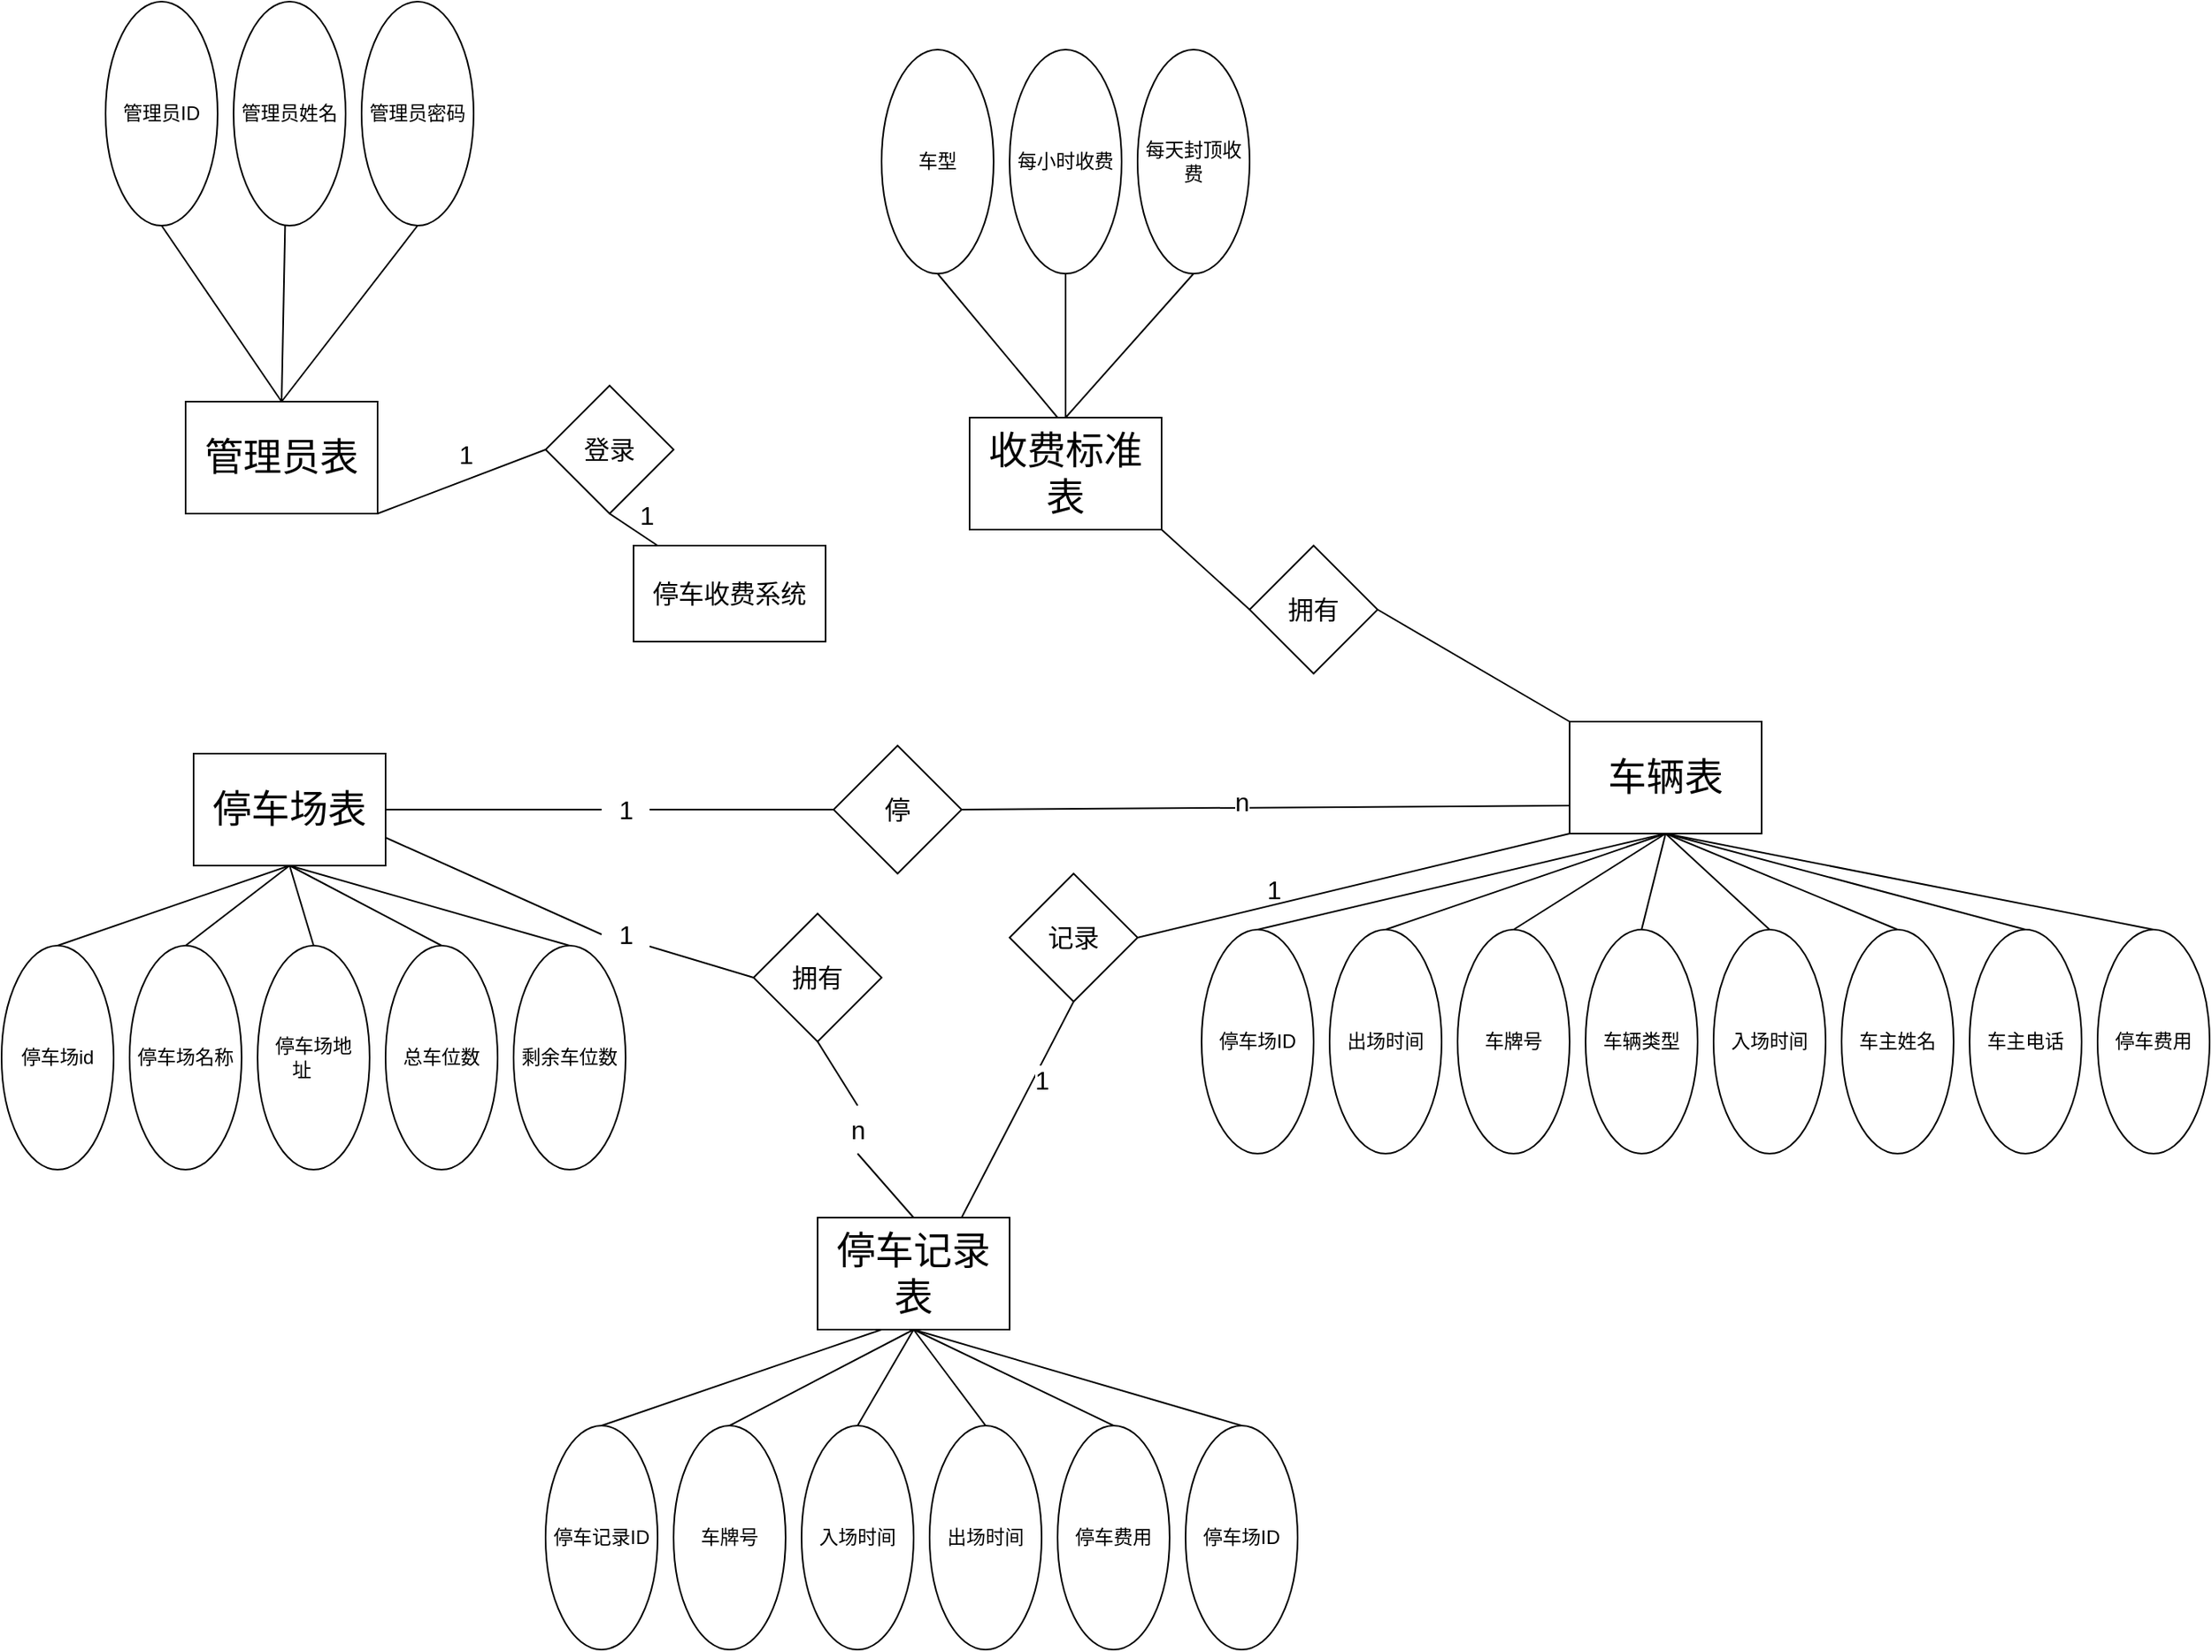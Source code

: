 <mxfile version="22.1.11" type="github">
  <diagram id="R2lEEEUBdFMjLlhIrx00" name="Page-1">
    <mxGraphModel dx="1870" dy="1582" grid="1" gridSize="10" guides="1" tooltips="1" connect="1" arrows="0" fold="1" page="0" pageScale="1" pageWidth="850" pageHeight="1100" math="0" shadow="0" extFonts="Permanent Marker^https://fonts.googleapis.com/css?family=Permanent+Marker">
      <root>
        <mxCell id="0" />
        <mxCell id="1" parent="0" />
        <mxCell id="1tauZRSach9wL7uKG2By-26" value="" style="rounded=0;orthogonalLoop=1;jettySize=auto;html=1;startFill=1;endArrow=none;endFill=0;exitX=0.5;exitY=1;exitDx=0;exitDy=0;entryX=0.5;entryY=0;entryDx=0;entryDy=0;" parent="1" source="1tauZRSach9wL7uKG2By-21" target="1tauZRSach9wL7uKG2By-25" edge="1">
          <mxGeometry relative="1" as="geometry">
            <mxPoint x="-100" y="340" as="sourcePoint" />
            <mxPoint x="-240.754" y="399.699" as="targetPoint" />
          </mxGeometry>
        </mxCell>
        <mxCell id="1tauZRSach9wL7uKG2By-21" value="&lt;font style=&quot;font-size: 24px;&quot;&gt;停车场表&lt;/font&gt;" style="rounded=0;whiteSpace=wrap;html=1;" parent="1" vertex="1">
          <mxGeometry x="-210" y="250" width="120" height="70" as="geometry" />
        </mxCell>
        <mxCell id="1tauZRSach9wL7uKG2By-25" value="停车场id" style="ellipse;whiteSpace=wrap;html=1;rounded=0;" parent="1" vertex="1">
          <mxGeometry x="-330" y="370" width="70" height="140" as="geometry" />
        </mxCell>
        <mxCell id="1tauZRSach9wL7uKG2By-44" style="edgeStyle=none;rounded=0;orthogonalLoop=1;jettySize=auto;html=1;exitX=0.5;exitY=0;exitDx=0;exitDy=0;endArrow=none;endFill=0;entryX=0.5;entryY=1;entryDx=0;entryDy=0;" parent="1" source="1tauZRSach9wL7uKG2By-37" target="1tauZRSach9wL7uKG2By-21" edge="1">
          <mxGeometry relative="1" as="geometry">
            <mxPoint x="20" y="320" as="targetPoint" />
          </mxGeometry>
        </mxCell>
        <mxCell id="1tauZRSach9wL7uKG2By-37" value="剩余车位数" style="ellipse;whiteSpace=wrap;html=1;rounded=0;" parent="1" vertex="1">
          <mxGeometry x="-10" y="370" width="70" height="140" as="geometry" />
        </mxCell>
        <mxCell id="1tauZRSach9wL7uKG2By-42" style="edgeStyle=none;rounded=0;orthogonalLoop=1;jettySize=auto;html=1;exitX=0.5;exitY=0;exitDx=0;exitDy=0;endArrow=none;endFill=0;entryX=0.5;entryY=1;entryDx=0;entryDy=0;" parent="1" source="1tauZRSach9wL7uKG2By-38" target="1tauZRSach9wL7uKG2By-21" edge="1">
          <mxGeometry relative="1" as="geometry">
            <mxPoint x="-90" y="320" as="targetPoint" />
          </mxGeometry>
        </mxCell>
        <mxCell id="1tauZRSach9wL7uKG2By-38" value="停车场地址&lt;span style=&quot;white-space: pre;&quot;&gt;&#x9;&lt;/span&gt;" style="ellipse;whiteSpace=wrap;html=1;rounded=0;" parent="1" vertex="1">
          <mxGeometry x="-170" y="370" width="70" height="140" as="geometry" />
        </mxCell>
        <mxCell id="1tauZRSach9wL7uKG2By-39" value="停车场名称" style="ellipse;whiteSpace=wrap;html=1;rounded=0;" parent="1" vertex="1">
          <mxGeometry x="-250" y="370" width="70" height="140" as="geometry" />
        </mxCell>
        <mxCell id="1tauZRSach9wL7uKG2By-43" style="edgeStyle=none;rounded=0;orthogonalLoop=1;jettySize=auto;html=1;exitX=0.5;exitY=0;exitDx=0;exitDy=0;entryX=0.5;entryY=1;entryDx=0;entryDy=0;endArrow=none;endFill=0;" parent="1" source="1tauZRSach9wL7uKG2By-40" target="1tauZRSach9wL7uKG2By-21" edge="1">
          <mxGeometry relative="1" as="geometry" />
        </mxCell>
        <mxCell id="1tauZRSach9wL7uKG2By-40" value="总车位数" style="ellipse;whiteSpace=wrap;html=1;rounded=0;" parent="1" vertex="1">
          <mxGeometry x="-90" y="370" width="70" height="140" as="geometry" />
        </mxCell>
        <mxCell id="1tauZRSach9wL7uKG2By-41" value="" style="rounded=0;orthogonalLoop=1;jettySize=auto;html=1;startFill=1;endArrow=none;endFill=0;exitX=0.5;exitY=1;exitDx=0;exitDy=0;entryX=0.5;entryY=0;entryDx=0;entryDy=0;" parent="1" source="1tauZRSach9wL7uKG2By-21" target="1tauZRSach9wL7uKG2By-39" edge="1">
          <mxGeometry relative="1" as="geometry">
            <mxPoint x="-80" y="330" as="sourcePoint" />
            <mxPoint x="-215" y="380" as="targetPoint" />
          </mxGeometry>
        </mxCell>
        <mxCell id="-XoWMStK8TyUVZDi1IRm-20" value="" style="rounded=0;orthogonalLoop=1;jettySize=auto;html=1;startFill=1;endArrow=none;endFill=0;exitX=0.5;exitY=1;exitDx=0;exitDy=0;entryX=0.5;entryY=0;entryDx=0;entryDy=0;" edge="1" parent="1" source="-XoWMStK8TyUVZDi1IRm-21" target="-XoWMStK8TyUVZDi1IRm-22">
          <mxGeometry relative="1" as="geometry">
            <mxPoint x="810" y="330" as="sourcePoint" />
            <mxPoint x="669.246" y="389.699" as="targetPoint" />
          </mxGeometry>
        </mxCell>
        <mxCell id="-XoWMStK8TyUVZDi1IRm-21" value="&lt;span style=&quot;font-size: 24px;&quot;&gt;车辆表&lt;/span&gt;" style="rounded=0;whiteSpace=wrap;html=1;" vertex="1" parent="1">
          <mxGeometry x="650" y="230" width="120" height="70" as="geometry" />
        </mxCell>
        <mxCell id="-XoWMStK8TyUVZDi1IRm-22" value="车牌号" style="ellipse;whiteSpace=wrap;html=1;rounded=0;" vertex="1" parent="1">
          <mxGeometry x="580" y="360" width="70" height="140" as="geometry" />
        </mxCell>
        <mxCell id="-XoWMStK8TyUVZDi1IRm-23" style="edgeStyle=none;rounded=0;orthogonalLoop=1;jettySize=auto;html=1;exitX=0.5;exitY=0;exitDx=0;exitDy=0;endArrow=none;endFill=0;entryX=0.5;entryY=1;entryDx=0;entryDy=0;" edge="1" parent="1" source="-XoWMStK8TyUVZDi1IRm-24" target="-XoWMStK8TyUVZDi1IRm-21">
          <mxGeometry relative="1" as="geometry">
            <mxPoint x="930" y="310" as="targetPoint" />
          </mxGeometry>
        </mxCell>
        <mxCell id="-XoWMStK8TyUVZDi1IRm-24" value="车主电话" style="ellipse;whiteSpace=wrap;html=1;rounded=0;" vertex="1" parent="1">
          <mxGeometry x="900" y="360" width="70" height="140" as="geometry" />
        </mxCell>
        <mxCell id="-XoWMStK8TyUVZDi1IRm-25" style="edgeStyle=none;rounded=0;orthogonalLoop=1;jettySize=auto;html=1;exitX=0.5;exitY=0;exitDx=0;exitDy=0;endArrow=none;endFill=0;entryX=0.5;entryY=1;entryDx=0;entryDy=0;" edge="1" parent="1" source="-XoWMStK8TyUVZDi1IRm-26" target="-XoWMStK8TyUVZDi1IRm-21">
          <mxGeometry relative="1" as="geometry">
            <mxPoint x="820" y="310" as="targetPoint" />
          </mxGeometry>
        </mxCell>
        <mxCell id="-XoWMStK8TyUVZDi1IRm-26" value="入场时间" style="ellipse;whiteSpace=wrap;html=1;rounded=0;" vertex="1" parent="1">
          <mxGeometry x="740" y="360" width="70" height="140" as="geometry" />
        </mxCell>
        <mxCell id="-XoWMStK8TyUVZDi1IRm-27" value="车辆类型" style="ellipse;whiteSpace=wrap;html=1;rounded=0;" vertex="1" parent="1">
          <mxGeometry x="660" y="360" width="70" height="140" as="geometry" />
        </mxCell>
        <mxCell id="-XoWMStK8TyUVZDi1IRm-28" style="edgeStyle=none;rounded=0;orthogonalLoop=1;jettySize=auto;html=1;exitX=0.5;exitY=0;exitDx=0;exitDy=0;entryX=0.5;entryY=1;entryDx=0;entryDy=0;endArrow=none;endFill=0;" edge="1" parent="1" source="-XoWMStK8TyUVZDi1IRm-29" target="-XoWMStK8TyUVZDi1IRm-21">
          <mxGeometry relative="1" as="geometry" />
        </mxCell>
        <mxCell id="-XoWMStK8TyUVZDi1IRm-29" value="车主姓名" style="ellipse;whiteSpace=wrap;html=1;rounded=0;" vertex="1" parent="1">
          <mxGeometry x="820" y="360" width="70" height="140" as="geometry" />
        </mxCell>
        <mxCell id="-XoWMStK8TyUVZDi1IRm-30" value="" style="rounded=0;orthogonalLoop=1;jettySize=auto;html=1;startFill=1;endArrow=none;endFill=0;exitX=0.5;exitY=1;exitDx=0;exitDy=0;entryX=0.5;entryY=0;entryDx=0;entryDy=0;" edge="1" parent="1" source="-XoWMStK8TyUVZDi1IRm-21" target="-XoWMStK8TyUVZDi1IRm-27">
          <mxGeometry relative="1" as="geometry">
            <mxPoint x="830" y="320" as="sourcePoint" />
            <mxPoint x="695" y="370" as="targetPoint" />
          </mxGeometry>
        </mxCell>
        <mxCell id="-XoWMStK8TyUVZDi1IRm-39" style="edgeStyle=none;curved=1;rounded=0;orthogonalLoop=1;jettySize=auto;html=1;exitX=0.5;exitY=0;exitDx=0;exitDy=0;fontSize=12;startSize=8;endSize=8;endArrow=none;endFill=0;entryX=0.5;entryY=1;entryDx=0;entryDy=0;" edge="1" parent="1" source="-XoWMStK8TyUVZDi1IRm-32" target="-XoWMStK8TyUVZDi1IRm-21">
          <mxGeometry relative="1" as="geometry">
            <mxPoint x="760" y="310" as="targetPoint" />
          </mxGeometry>
        </mxCell>
        <mxCell id="-XoWMStK8TyUVZDi1IRm-32" value="停车费用" style="ellipse;whiteSpace=wrap;html=1;rounded=0;" vertex="1" parent="1">
          <mxGeometry x="980" y="360" width="70" height="140" as="geometry" />
        </mxCell>
        <mxCell id="-XoWMStK8TyUVZDi1IRm-37" style="edgeStyle=none;curved=1;rounded=0;orthogonalLoop=1;jettySize=auto;html=1;exitX=0.5;exitY=0;exitDx=0;exitDy=0;fontSize=12;startSize=8;endSize=8;endArrow=none;endFill=0;" edge="1" parent="1" source="-XoWMStK8TyUVZDi1IRm-35">
          <mxGeometry relative="1" as="geometry">
            <mxPoint x="710" y="300" as="targetPoint" />
          </mxGeometry>
        </mxCell>
        <mxCell id="-XoWMStK8TyUVZDi1IRm-35" value="出场时间" style="ellipse;whiteSpace=wrap;html=1;rounded=0;" vertex="1" parent="1">
          <mxGeometry x="500" y="360" width="70" height="140" as="geometry" />
        </mxCell>
        <mxCell id="-XoWMStK8TyUVZDi1IRm-38" style="edgeStyle=none;curved=1;rounded=0;orthogonalLoop=1;jettySize=auto;html=1;exitX=0.5;exitY=0;exitDx=0;exitDy=0;fontSize=12;startSize=8;endSize=8;endArrow=none;endFill=0;entryX=0.5;entryY=1;entryDx=0;entryDy=0;" edge="1" parent="1" source="-XoWMStK8TyUVZDi1IRm-36" target="-XoWMStK8TyUVZDi1IRm-21">
          <mxGeometry relative="1" as="geometry">
            <mxPoint x="760" y="310" as="targetPoint" />
          </mxGeometry>
        </mxCell>
        <mxCell id="-XoWMStK8TyUVZDi1IRm-36" value="停车场ID" style="ellipse;whiteSpace=wrap;html=1;rounded=0;" vertex="1" parent="1">
          <mxGeometry x="420" y="360" width="70" height="140" as="geometry" />
        </mxCell>
        <mxCell id="-XoWMStK8TyUVZDi1IRm-43" value="&lt;font style=&quot;font-size: 24px;&quot;&gt;收费标准表&lt;/font&gt;" style="rounded=0;whiteSpace=wrap;html=1;" vertex="1" parent="1">
          <mxGeometry x="275" y="40" width="120" height="70" as="geometry" />
        </mxCell>
        <mxCell id="-XoWMStK8TyUVZDi1IRm-47" style="edgeStyle=none;rounded=0;orthogonalLoop=1;jettySize=auto;html=1;exitX=0.5;exitY=1;exitDx=0;exitDy=0;endArrow=none;endFill=0;" edge="1" parent="1" source="-XoWMStK8TyUVZDi1IRm-48">
          <mxGeometry relative="1" as="geometry">
            <mxPoint x="335" y="40" as="targetPoint" />
          </mxGeometry>
        </mxCell>
        <mxCell id="-XoWMStK8TyUVZDi1IRm-48" value="每小时收费" style="ellipse;whiteSpace=wrap;html=1;rounded=0;" vertex="1" parent="1">
          <mxGeometry x="300" y="-190" width="70" height="140" as="geometry" />
        </mxCell>
        <mxCell id="-XoWMStK8TyUVZDi1IRm-49" value="车型" style="ellipse;whiteSpace=wrap;html=1;rounded=0;" vertex="1" parent="1">
          <mxGeometry x="220" y="-190" width="70" height="140" as="geometry" />
        </mxCell>
        <mxCell id="-XoWMStK8TyUVZDi1IRm-50" style="edgeStyle=none;rounded=0;orthogonalLoop=1;jettySize=auto;html=1;exitX=0.5;exitY=1;exitDx=0;exitDy=0;entryX=0.5;entryY=0;entryDx=0;entryDy=0;endArrow=none;endFill=0;" edge="1" parent="1" source="-XoWMStK8TyUVZDi1IRm-51" target="-XoWMStK8TyUVZDi1IRm-43">
          <mxGeometry relative="1" as="geometry" />
        </mxCell>
        <mxCell id="-XoWMStK8TyUVZDi1IRm-51" value="每天封顶收费" style="ellipse;whiteSpace=wrap;html=1;rounded=0;" vertex="1" parent="1">
          <mxGeometry x="380" y="-190" width="70" height="140" as="geometry" />
        </mxCell>
        <mxCell id="-XoWMStK8TyUVZDi1IRm-52" value="" style="rounded=0;orthogonalLoop=1;jettySize=auto;html=1;startFill=1;endArrow=none;endFill=0;entryX=0.5;entryY=1;entryDx=0;entryDy=0;" edge="1" parent="1" target="-XoWMStK8TyUVZDi1IRm-49">
          <mxGeometry relative="1" as="geometry">
            <mxPoint x="330" y="40" as="sourcePoint" />
            <mxPoint x="255" y="-180" as="targetPoint" />
          </mxGeometry>
        </mxCell>
        <mxCell id="-XoWMStK8TyUVZDi1IRm-114" style="edgeStyle=none;curved=1;rounded=0;orthogonalLoop=1;jettySize=auto;html=1;exitX=1;exitY=1;exitDx=0;exitDy=0;fontSize=12;startSize=8;endSize=8;entryX=0;entryY=0.5;entryDx=0;entryDy=0;endArrow=none;endFill=0;" edge="1" parent="1" source="-XoWMStK8TyUVZDi1IRm-54" target="-XoWMStK8TyUVZDi1IRm-117">
          <mxGeometry relative="1" as="geometry">
            <mxPoint x="-15" y="71.429" as="targetPoint" />
          </mxGeometry>
        </mxCell>
        <mxCell id="-XoWMStK8TyUVZDi1IRm-54" value="&lt;font style=&quot;font-size: 24px;&quot;&gt;管理员表&lt;/font&gt;" style="rounded=0;whiteSpace=wrap;html=1;" vertex="1" parent="1">
          <mxGeometry x="-215" y="30" width="120" height="70" as="geometry" />
        </mxCell>
        <mxCell id="-XoWMStK8TyUVZDi1IRm-55" style="edgeStyle=none;rounded=0;orthogonalLoop=1;jettySize=auto;html=1;exitX=0.5;exitY=0;exitDx=0;exitDy=0;endArrow=none;endFill=0;" edge="1" parent="1" source="-XoWMStK8TyUVZDi1IRm-56">
          <mxGeometry relative="1" as="geometry">
            <mxPoint x="-155" y="30" as="targetPoint" />
          </mxGeometry>
        </mxCell>
        <mxCell id="-XoWMStK8TyUVZDi1IRm-56" value="管理员姓名" style="ellipse;whiteSpace=wrap;html=1;rounded=0;" vertex="1" parent="1">
          <mxGeometry x="-185" y="-220" width="70" height="140" as="geometry" />
        </mxCell>
        <mxCell id="-XoWMStK8TyUVZDi1IRm-57" value="管理员ID" style="ellipse;whiteSpace=wrap;html=1;rounded=0;" vertex="1" parent="1">
          <mxGeometry x="-265" y="-220" width="70" height="140" as="geometry" />
        </mxCell>
        <mxCell id="-XoWMStK8TyUVZDi1IRm-58" style="edgeStyle=none;rounded=0;orthogonalLoop=1;jettySize=auto;html=1;exitX=0.5;exitY=1;exitDx=0;exitDy=0;endArrow=none;endFill=0;entryX=0.5;entryY=0;entryDx=0;entryDy=0;" edge="1" parent="1" source="-XoWMStK8TyUVZDi1IRm-59" target="-XoWMStK8TyUVZDi1IRm-54">
          <mxGeometry relative="1" as="geometry">
            <mxPoint x="25" y="-10" as="targetPoint" />
          </mxGeometry>
        </mxCell>
        <mxCell id="-XoWMStK8TyUVZDi1IRm-59" value="管理员密码" style="ellipse;whiteSpace=wrap;html=1;rounded=0;" vertex="1" parent="1">
          <mxGeometry x="-105" y="-220" width="70" height="140" as="geometry" />
        </mxCell>
        <mxCell id="-XoWMStK8TyUVZDi1IRm-60" value="" style="rounded=0;orthogonalLoop=1;jettySize=auto;html=1;startFill=1;endArrow=none;endFill=0;entryX=0.5;entryY=1;entryDx=0;entryDy=0;" edge="1" parent="1" target="-XoWMStK8TyUVZDi1IRm-57">
          <mxGeometry relative="1" as="geometry">
            <mxPoint x="-155" y="30" as="sourcePoint" />
            <mxPoint x="-230" y="-210" as="targetPoint" />
          </mxGeometry>
        </mxCell>
        <mxCell id="-XoWMStK8TyUVZDi1IRm-62" value="" style="rounded=0;orthogonalLoop=1;jettySize=auto;html=1;startFill=1;endArrow=none;endFill=0;exitX=0.5;exitY=1;exitDx=0;exitDy=0;entryX=0.5;entryY=0;entryDx=0;entryDy=0;" edge="1" parent="1" source="-XoWMStK8TyUVZDi1IRm-63" target="-XoWMStK8TyUVZDi1IRm-64">
          <mxGeometry relative="1" as="geometry">
            <mxPoint x="320" y="640" as="sourcePoint" />
            <mxPoint x="179.246" y="699.699" as="targetPoint" />
          </mxGeometry>
        </mxCell>
        <mxCell id="-XoWMStK8TyUVZDi1IRm-63" value="&lt;span style=&quot;font-size: 24px;&quot;&gt;停车记录表&lt;/span&gt;" style="rounded=0;whiteSpace=wrap;html=1;" vertex="1" parent="1">
          <mxGeometry x="180" y="540" width="120" height="70" as="geometry" />
        </mxCell>
        <mxCell id="-XoWMStK8TyUVZDi1IRm-64" value="车牌号" style="ellipse;whiteSpace=wrap;html=1;rounded=0;" vertex="1" parent="1">
          <mxGeometry x="90" y="670" width="70" height="140" as="geometry" />
        </mxCell>
        <mxCell id="-XoWMStK8TyUVZDi1IRm-65" style="edgeStyle=none;rounded=0;orthogonalLoop=1;jettySize=auto;html=1;exitX=0.5;exitY=0;exitDx=0;exitDy=0;endArrow=none;endFill=0;entryX=0.5;entryY=1;entryDx=0;entryDy=0;" edge="1" parent="1" source="-XoWMStK8TyUVZDi1IRm-66" target="-XoWMStK8TyUVZDi1IRm-63">
          <mxGeometry relative="1" as="geometry">
            <mxPoint x="440" y="620" as="targetPoint" />
          </mxGeometry>
        </mxCell>
        <mxCell id="-XoWMStK8TyUVZDi1IRm-66" value="停车场ID" style="ellipse;whiteSpace=wrap;html=1;rounded=0;" vertex="1" parent="1">
          <mxGeometry x="410" y="670" width="70" height="140" as="geometry" />
        </mxCell>
        <mxCell id="-XoWMStK8TyUVZDi1IRm-67" style="edgeStyle=none;rounded=0;orthogonalLoop=1;jettySize=auto;html=1;exitX=0.5;exitY=0;exitDx=0;exitDy=0;endArrow=none;endFill=0;entryX=0.5;entryY=1;entryDx=0;entryDy=0;" edge="1" parent="1" source="-XoWMStK8TyUVZDi1IRm-68" target="-XoWMStK8TyUVZDi1IRm-63">
          <mxGeometry relative="1" as="geometry">
            <mxPoint x="330" y="620" as="targetPoint" />
          </mxGeometry>
        </mxCell>
        <mxCell id="-XoWMStK8TyUVZDi1IRm-68" value="出场时间" style="ellipse;whiteSpace=wrap;html=1;rounded=0;" vertex="1" parent="1">
          <mxGeometry x="250" y="670" width="70" height="140" as="geometry" />
        </mxCell>
        <mxCell id="-XoWMStK8TyUVZDi1IRm-69" value="入场时间" style="ellipse;whiteSpace=wrap;html=1;rounded=0;" vertex="1" parent="1">
          <mxGeometry x="170" y="670" width="70" height="140" as="geometry" />
        </mxCell>
        <mxCell id="-XoWMStK8TyUVZDi1IRm-70" style="edgeStyle=none;rounded=0;orthogonalLoop=1;jettySize=auto;html=1;exitX=0.5;exitY=0;exitDx=0;exitDy=0;entryX=0.5;entryY=1;entryDx=0;entryDy=0;endArrow=none;endFill=0;" edge="1" parent="1" source="-XoWMStK8TyUVZDi1IRm-71" target="-XoWMStK8TyUVZDi1IRm-63">
          <mxGeometry relative="1" as="geometry" />
        </mxCell>
        <mxCell id="-XoWMStK8TyUVZDi1IRm-71" value="停车费用" style="ellipse;whiteSpace=wrap;html=1;rounded=0;" vertex="1" parent="1">
          <mxGeometry x="330" y="670" width="70" height="140" as="geometry" />
        </mxCell>
        <mxCell id="-XoWMStK8TyUVZDi1IRm-72" value="" style="rounded=0;orthogonalLoop=1;jettySize=auto;html=1;startFill=1;endArrow=none;endFill=0;exitX=0.5;exitY=1;exitDx=0;exitDy=0;entryX=0.5;entryY=0;entryDx=0;entryDy=0;" edge="1" parent="1" source="-XoWMStK8TyUVZDi1IRm-63" target="-XoWMStK8TyUVZDi1IRm-69">
          <mxGeometry relative="1" as="geometry">
            <mxPoint x="340" y="630" as="sourcePoint" />
            <mxPoint x="205" y="680" as="targetPoint" />
          </mxGeometry>
        </mxCell>
        <mxCell id="-XoWMStK8TyUVZDi1IRm-75" style="edgeStyle=none;curved=1;rounded=0;orthogonalLoop=1;jettySize=auto;html=1;exitX=0.5;exitY=0;exitDx=0;exitDy=0;fontSize=12;startSize=8;endSize=8;endArrow=none;endFill=0;" edge="1" parent="1" source="-XoWMStK8TyUVZDi1IRm-76">
          <mxGeometry relative="1" as="geometry">
            <mxPoint x="220" y="610" as="targetPoint" />
          </mxGeometry>
        </mxCell>
        <mxCell id="-XoWMStK8TyUVZDi1IRm-76" value="停车记录ID" style="ellipse;whiteSpace=wrap;html=1;rounded=0;" vertex="1" parent="1">
          <mxGeometry x="10" y="670" width="70" height="140" as="geometry" />
        </mxCell>
        <mxCell id="-XoWMStK8TyUVZDi1IRm-83" value="停" style="rhombus;whiteSpace=wrap;html=1;fontSize=16;" vertex="1" parent="1">
          <mxGeometry x="190" y="245" width="80" height="80" as="geometry" />
        </mxCell>
        <mxCell id="-XoWMStK8TyUVZDi1IRm-84" value="" style="endArrow=none;html=1;rounded=0;fontSize=12;startSize=8;endSize=8;curved=1;exitX=1;exitY=0.5;exitDx=0;exitDy=0;entryX=0;entryY=0.5;entryDx=0;entryDy=0;" edge="1" parent="1" source="-XoWMStK8TyUVZDi1IRm-86" target="-XoWMStK8TyUVZDi1IRm-83">
          <mxGeometry width="50" height="50" relative="1" as="geometry">
            <mxPoint x="290" y="150" as="sourcePoint" />
            <mxPoint x="340" y="100" as="targetPoint" />
          </mxGeometry>
        </mxCell>
        <mxCell id="-XoWMStK8TyUVZDi1IRm-85" value="" style="endArrow=none;html=1;rounded=0;fontSize=12;startSize=8;endSize=8;curved=1;exitX=1;exitY=0.5;exitDx=0;exitDy=0;entryX=0;entryY=0.75;entryDx=0;entryDy=0;" edge="1" parent="1" source="-XoWMStK8TyUVZDi1IRm-83" target="-XoWMStK8TyUVZDi1IRm-21">
          <mxGeometry width="50" height="50" relative="1" as="geometry">
            <mxPoint x="290" y="150" as="sourcePoint" />
            <mxPoint x="340" y="100" as="targetPoint" />
          </mxGeometry>
        </mxCell>
        <mxCell id="-XoWMStK8TyUVZDi1IRm-87" value="n" style="edgeLabel;html=1;align=center;verticalAlign=middle;resizable=0;points=[];fontSize=16;" vertex="1" connectable="0" parent="-XoWMStK8TyUVZDi1IRm-85">
          <mxGeometry x="-0.067" y="10" relative="1" as="geometry">
            <mxPoint x="-3" y="6" as="offset" />
          </mxGeometry>
        </mxCell>
        <mxCell id="-XoWMStK8TyUVZDi1IRm-93" value="拥有" style="rhombus;whiteSpace=wrap;html=1;fontSize=16;" vertex="1" parent="1">
          <mxGeometry x="140" y="350" width="80" height="80" as="geometry" />
        </mxCell>
        <mxCell id="-XoWMStK8TyUVZDi1IRm-94" value="" style="endArrow=none;html=1;rounded=0;fontSize=12;startSize=8;endSize=8;curved=1;exitX=1;exitY=0.75;exitDx=0;exitDy=0;entryX=0;entryY=0.5;entryDx=0;entryDy=0;" edge="1" parent="1" source="-XoWMStK8TyUVZDi1IRm-96" target="-XoWMStK8TyUVZDi1IRm-93">
          <mxGeometry width="50" height="50" relative="1" as="geometry">
            <mxPoint x="500" y="-60" as="sourcePoint" />
            <mxPoint x="550" y="-110" as="targetPoint" />
          </mxGeometry>
        </mxCell>
        <mxCell id="-XoWMStK8TyUVZDi1IRm-95" value="" style="endArrow=none;html=1;rounded=0;fontSize=12;startSize=8;endSize=8;curved=1;exitX=0.5;exitY=1;exitDx=0;exitDy=0;entryX=0.5;entryY=0;entryDx=0;entryDy=0;" edge="1" parent="1" source="-XoWMStK8TyUVZDi1IRm-97" target="-XoWMStK8TyUVZDi1IRm-63">
          <mxGeometry width="50" height="50" relative="1" as="geometry">
            <mxPoint x="500" y="-60" as="sourcePoint" />
            <mxPoint x="550" y="-110" as="targetPoint" />
          </mxGeometry>
        </mxCell>
        <mxCell id="-XoWMStK8TyUVZDi1IRm-101" style="edgeStyle=none;curved=1;rounded=0;orthogonalLoop=1;jettySize=auto;html=1;exitX=1;exitY=0.5;exitDx=0;exitDy=0;entryX=0;entryY=1;entryDx=0;entryDy=0;fontSize=12;startSize=8;endSize=8;endArrow=none;endFill=0;" edge="1" parent="1" source="-XoWMStK8TyUVZDi1IRm-99" target="-XoWMStK8TyUVZDi1IRm-21">
          <mxGeometry relative="1" as="geometry" />
        </mxCell>
        <mxCell id="-XoWMStK8TyUVZDi1IRm-99" value="记录" style="rhombus;whiteSpace=wrap;html=1;fontSize=16;" vertex="1" parent="1">
          <mxGeometry x="300" y="325" width="80" height="80" as="geometry" />
        </mxCell>
        <mxCell id="-XoWMStK8TyUVZDi1IRm-100" value="" style="endArrow=none;html=1;rounded=0;fontSize=12;startSize=8;endSize=8;curved=1;exitX=0.75;exitY=0;exitDx=0;exitDy=0;entryX=0.5;entryY=1;entryDx=0;entryDy=0;" edge="1" parent="1" source="-XoWMStK8TyUVZDi1IRm-63" target="-XoWMStK8TyUVZDi1IRm-99">
          <mxGeometry width="50" height="50" relative="1" as="geometry">
            <mxPoint x="350" y="410" as="sourcePoint" />
            <mxPoint x="400" y="360" as="targetPoint" />
          </mxGeometry>
        </mxCell>
        <mxCell id="-XoWMStK8TyUVZDi1IRm-102" value="1" style="edgeLabel;html=1;align=center;verticalAlign=middle;resizable=0;points=[];fontSize=16;" vertex="1" connectable="0" parent="-XoWMStK8TyUVZDi1IRm-100">
          <mxGeometry x="0.223" y="8" relative="1" as="geometry">
            <mxPoint x="14" as="offset" />
          </mxGeometry>
        </mxCell>
        <mxCell id="-XoWMStK8TyUVZDi1IRm-103" value="1" style="text;html=1;align=center;verticalAlign=middle;resizable=0;points=[];autosize=1;strokeColor=none;fillColor=none;fontSize=16;" vertex="1" parent="1">
          <mxGeometry x="450" y="320" width="30" height="30" as="geometry" />
        </mxCell>
        <mxCell id="-XoWMStK8TyUVZDi1IRm-104" value="" style="endArrow=none;html=1;rounded=0;fontSize=12;startSize=8;endSize=8;curved=1;exitX=0.5;exitY=1;exitDx=0;exitDy=0;entryX=0.5;entryY=0;entryDx=0;entryDy=0;" edge="1" parent="1" source="-XoWMStK8TyUVZDi1IRm-93" target="-XoWMStK8TyUVZDi1IRm-97">
          <mxGeometry width="50" height="50" relative="1" as="geometry">
            <mxPoint x="180" y="430" as="sourcePoint" />
            <mxPoint x="240" y="540" as="targetPoint" />
          </mxGeometry>
        </mxCell>
        <mxCell id="-XoWMStK8TyUVZDi1IRm-97" value="n" style="text;html=1;align=center;verticalAlign=middle;resizable=0;points=[];autosize=1;strokeColor=none;fillColor=none;fontSize=16;" vertex="1" parent="1">
          <mxGeometry x="190" y="470" width="30" height="30" as="geometry" />
        </mxCell>
        <mxCell id="-XoWMStK8TyUVZDi1IRm-105" value="" style="endArrow=none;html=1;rounded=0;fontSize=12;startSize=8;endSize=8;curved=1;exitX=1;exitY=0.75;exitDx=0;exitDy=0;entryX=0;entryY=0.5;entryDx=0;entryDy=0;" edge="1" parent="1" source="1tauZRSach9wL7uKG2By-21" target="-XoWMStK8TyUVZDi1IRm-96">
          <mxGeometry width="50" height="50" relative="1" as="geometry">
            <mxPoint x="-90" y="302" as="sourcePoint" />
            <mxPoint x="140" y="390" as="targetPoint" />
          </mxGeometry>
        </mxCell>
        <mxCell id="-XoWMStK8TyUVZDi1IRm-96" value="1" style="text;html=1;align=center;verticalAlign=middle;resizable=0;points=[];autosize=1;strokeColor=none;fillColor=none;fontSize=16;" vertex="1" parent="1">
          <mxGeometry x="45" y="348" width="30" height="30" as="geometry" />
        </mxCell>
        <mxCell id="-XoWMStK8TyUVZDi1IRm-106" value="" style="endArrow=none;html=1;rounded=0;fontSize=12;startSize=8;endSize=8;curved=1;exitX=1;exitY=0.5;exitDx=0;exitDy=0;entryX=0;entryY=0.5;entryDx=0;entryDy=0;" edge="1" parent="1" source="1tauZRSach9wL7uKG2By-21" target="-XoWMStK8TyUVZDi1IRm-86">
          <mxGeometry width="50" height="50" relative="1" as="geometry">
            <mxPoint x="-90" y="285" as="sourcePoint" />
            <mxPoint x="190" y="285" as="targetPoint" />
          </mxGeometry>
        </mxCell>
        <mxCell id="-XoWMStK8TyUVZDi1IRm-86" value="1" style="text;html=1;align=center;verticalAlign=middle;resizable=0;points=[];autosize=1;strokeColor=none;fillColor=none;fontSize=16;" vertex="1" parent="1">
          <mxGeometry x="45" y="270" width="30" height="30" as="geometry" />
        </mxCell>
        <mxCell id="-XoWMStK8TyUVZDi1IRm-110" value="拥有" style="rhombus;whiteSpace=wrap;html=1;fontSize=16;" vertex="1" parent="1">
          <mxGeometry x="450" y="120" width="80" height="80" as="geometry" />
        </mxCell>
        <mxCell id="-XoWMStK8TyUVZDi1IRm-111" value="" style="endArrow=none;html=1;rounded=0;fontSize=12;startSize=8;endSize=8;curved=1;entryX=1;entryY=1;entryDx=0;entryDy=0;exitX=0;exitY=0.5;exitDx=0;exitDy=0;" edge="1" parent="1" source="-XoWMStK8TyUVZDi1IRm-110" target="-XoWMStK8TyUVZDi1IRm-43">
          <mxGeometry width="50" height="50" relative="1" as="geometry">
            <mxPoint x="310" y="270" as="sourcePoint" />
            <mxPoint x="360" y="220" as="targetPoint" />
          </mxGeometry>
        </mxCell>
        <mxCell id="-XoWMStK8TyUVZDi1IRm-112" value="" style="endArrow=none;html=1;rounded=0;fontSize=12;startSize=8;endSize=8;curved=1;entryX=0;entryY=0;entryDx=0;entryDy=0;exitX=1;exitY=0.5;exitDx=0;exitDy=0;" edge="1" parent="1" source="-XoWMStK8TyUVZDi1IRm-110" target="-XoWMStK8TyUVZDi1IRm-21">
          <mxGeometry width="50" height="50" relative="1" as="geometry">
            <mxPoint x="310" y="270" as="sourcePoint" />
            <mxPoint x="360" y="220" as="targetPoint" />
          </mxGeometry>
        </mxCell>
        <mxCell id="-XoWMStK8TyUVZDi1IRm-113" value="停车收费系统" style="rounded=0;whiteSpace=wrap;html=1;fontSize=16;" vertex="1" parent="1">
          <mxGeometry x="65" y="120" width="120" height="60" as="geometry" />
        </mxCell>
        <mxCell id="-XoWMStK8TyUVZDi1IRm-118" style="edgeStyle=none;curved=1;rounded=0;orthogonalLoop=1;jettySize=auto;html=1;exitX=0.5;exitY=1;exitDx=0;exitDy=0;fontSize=12;startSize=8;endSize=8;endArrow=none;endFill=0;" edge="1" parent="1" source="-XoWMStK8TyUVZDi1IRm-117" target="-XoWMStK8TyUVZDi1IRm-113">
          <mxGeometry relative="1" as="geometry" />
        </mxCell>
        <mxCell id="-XoWMStK8TyUVZDi1IRm-120" value="1" style="edgeLabel;html=1;align=center;verticalAlign=middle;resizable=0;points=[];fontSize=16;" vertex="1" connectable="0" parent="-XoWMStK8TyUVZDi1IRm-118">
          <mxGeometry x="0.149" y="11" relative="1" as="geometry">
            <mxPoint y="-1" as="offset" />
          </mxGeometry>
        </mxCell>
        <mxCell id="-XoWMStK8TyUVZDi1IRm-117" value="登录" style="rhombus;whiteSpace=wrap;html=1;fontSize=16;" vertex="1" parent="1">
          <mxGeometry x="10" y="20" width="80" height="80" as="geometry" />
        </mxCell>
        <mxCell id="-XoWMStK8TyUVZDi1IRm-119" value="1" style="text;html=1;align=center;verticalAlign=middle;resizable=0;points=[];autosize=1;strokeColor=none;fillColor=none;fontSize=16;" vertex="1" parent="1">
          <mxGeometry x="-55" y="48" width="30" height="30" as="geometry" />
        </mxCell>
      </root>
    </mxGraphModel>
  </diagram>
</mxfile>
